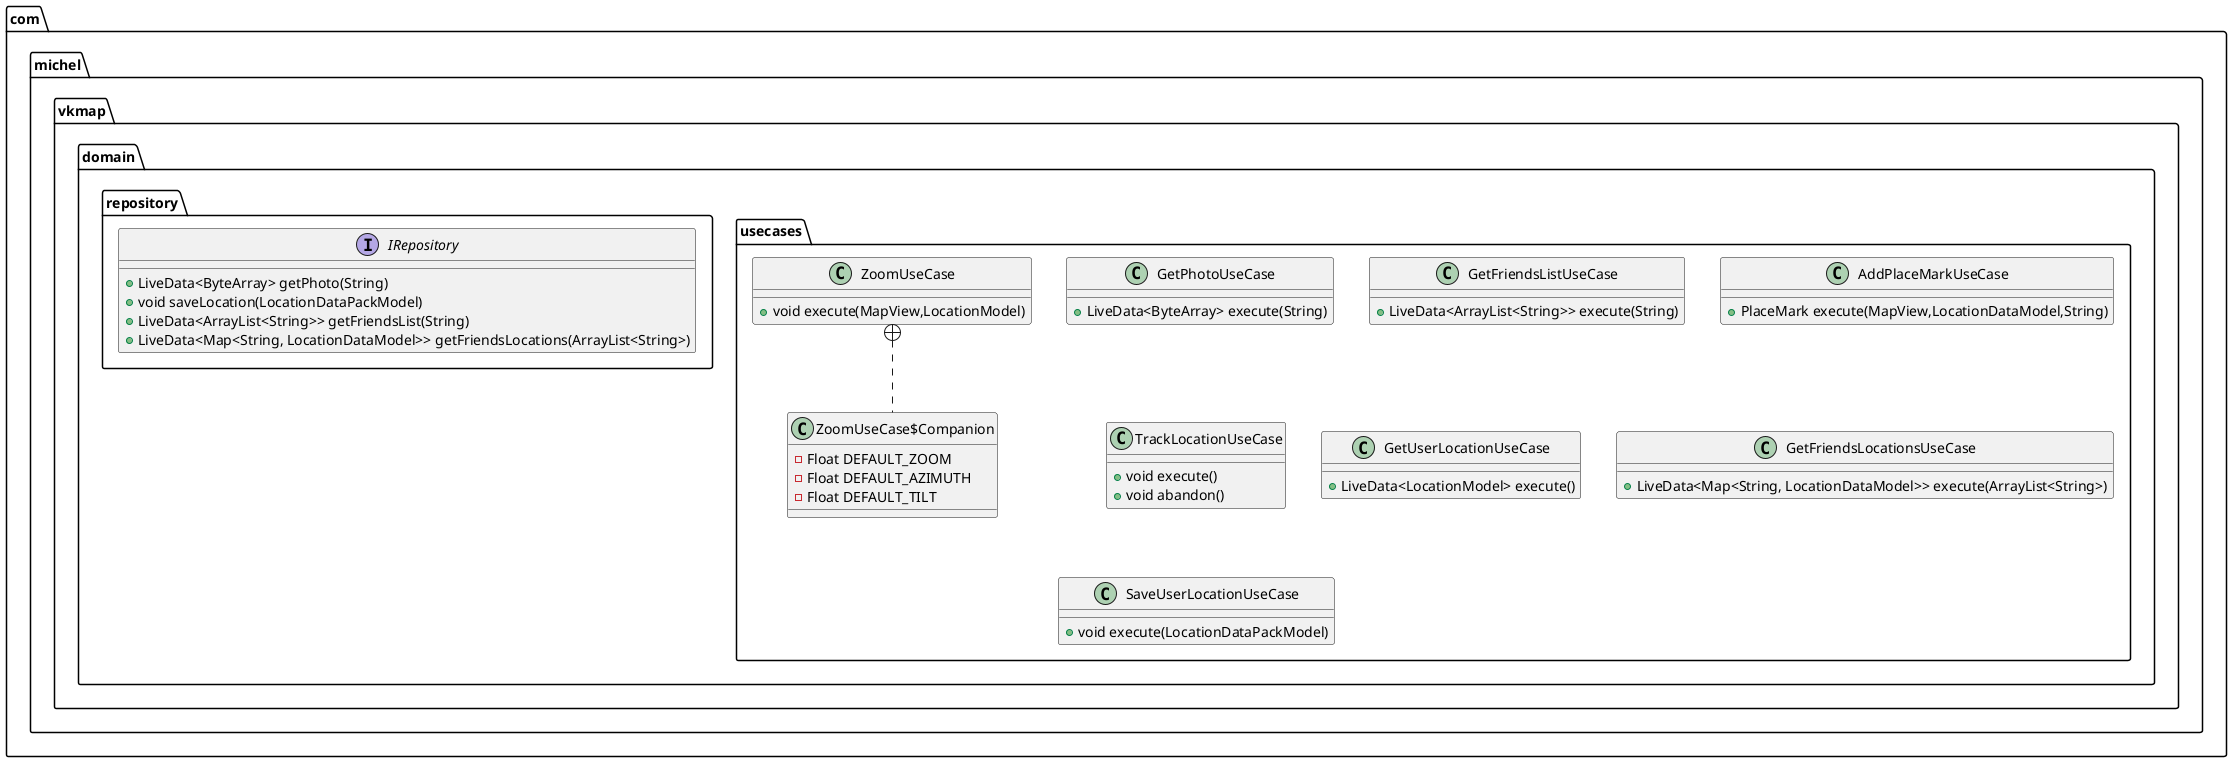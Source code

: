 @startuml
class com.michel.vkmap.domain.usecases.GetPhotoUseCase {
+ LiveData<ByteArray> execute(String)
}

class com.michel.vkmap.domain.usecases.GetFriendsListUseCase {
+ LiveData<ArrayList<String>> execute(String)
}

class com.michel.vkmap.domain.usecases.AddPlaceMarkUseCase {
+ PlaceMark execute(MapView,LocationDataModel,String)
}

interface com.michel.vkmap.domain.repository.IRepository {
+ LiveData<ByteArray> getPhoto(String)
+ void saveLocation(LocationDataPackModel)
+ LiveData<ArrayList<String>> getFriendsList(String)
+ LiveData<Map<String, LocationDataModel>> getFriendsLocations(ArrayList<String>)
}

class com.michel.vkmap.domain.usecases.TrackLocationUseCase {
+ void execute()
+ void abandon()
}

class com.michel.vkmap.domain.usecases.GetUserLocationUseCase {
+ LiveData<LocationModel> execute()
}

class com.michel.vkmap.domain.usecases.GetFriendsLocationsUseCase {
+ LiveData<Map<String, LocationDataModel>> execute(ArrayList<String>)
}

class com.michel.vkmap.domain.usecases.ZoomUseCase$Companion {
- Float DEFAULT_ZOOM
- Float DEFAULT_AZIMUTH
- Float DEFAULT_TILT
}

class com.michel.vkmap.domain.usecases.ZoomUseCase {
+ void execute(MapView,LocationModel)
}

class com.michel.vkmap.domain.usecases.SaveUserLocationUseCase {
+ void execute(LocationDataPackModel)
}



com.michel.vkmap.domain.usecases.ZoomUseCase +.. com.michel.vkmap.domain.usecases.ZoomUseCase$Companion
@enduml